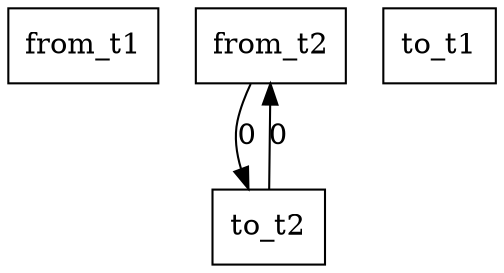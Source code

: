 digraph {
    graph [rankdir=TB
          ,bgcolor=transparent];
    node [shape=box
         ,fillcolor=white
         ,style=filled];
    0 [label=<from_t1>];
    1 [label=<from_t2>];
    2 [label=<to_t1>];
    3 [label=<to_t2>];
    1 -> 3 [label=0];
    3 -> 1 [label=0];
}